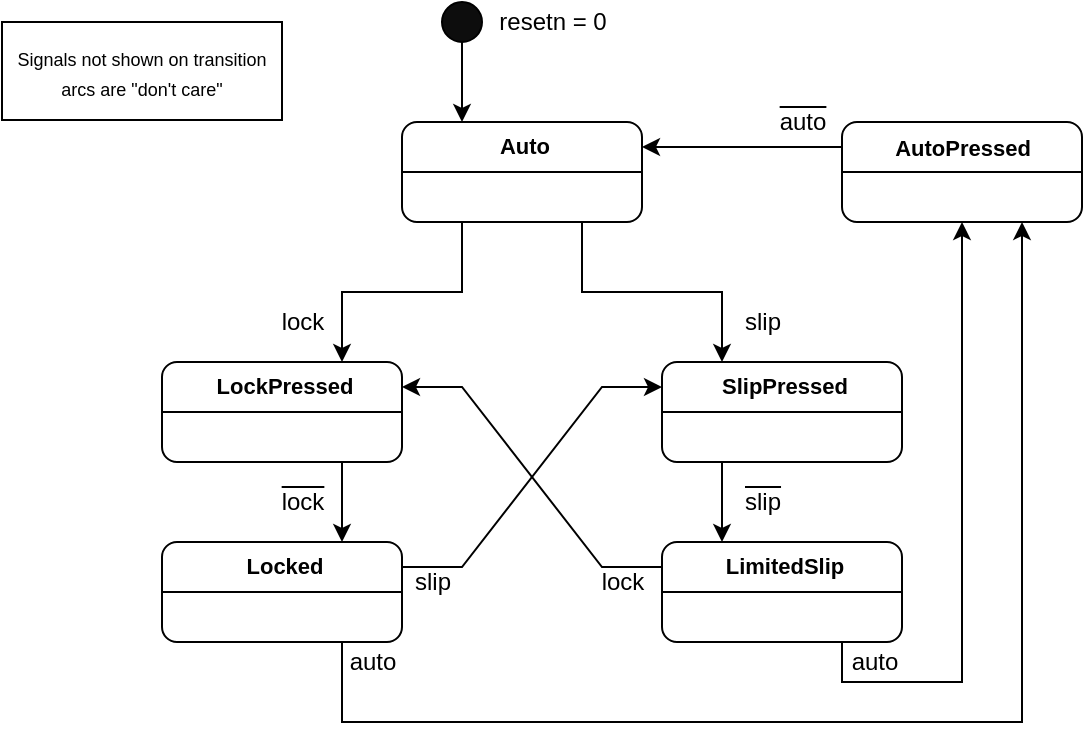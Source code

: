 <mxfile version="13.9.2" type="device"><diagram id="PhGVC1UR3A6P-jIMSH3a" name="Page-1"><mxGraphModel dx="1213" dy="403" grid="1" gridSize="10" guides="0" tooltips="1" connect="1" arrows="1" fold="1" page="0" pageScale="1" pageWidth="75" pageHeight="250" math="0" shadow="0"><root><mxCell id="0"/><mxCell id="1" parent="0"/><mxCell id="G6FSwMFYc_3NZ1l5y_Ww-38" value="" style="group" parent="1" vertex="1" connectable="0"><mxGeometry x="140.0" y="300" width="108" height="20" as="geometry"/></mxCell><mxCell id="G6FSwMFYc_3NZ1l5y_Ww-30" value="" style="ellipse;whiteSpace=wrap;html=1;aspect=fixed;fillColor=#0D0D0D;" parent="G6FSwMFYc_3NZ1l5y_Ww-38" vertex="1"><mxGeometry width="20" height="20" as="geometry"/></mxCell><mxCell id="G6FSwMFYc_3NZ1l5y_Ww-32" value="resetn = 0" style="text;html=1;align=center;verticalAlign=middle;resizable=0;points=[];autosize=1;" parent="G6FSwMFYc_3NZ1l5y_Ww-38" vertex="1"><mxGeometry x="20" width="70" height="20" as="geometry"/></mxCell><mxCell id="G6FSwMFYc_3NZ1l5y_Ww-52" value="&lt;font style=&quot;font-size: 9px&quot;&gt;Signals not shown on transition arcs are &quot;don't care&quot;&lt;br&gt;&lt;/font&gt;" style="rounded=0;whiteSpace=wrap;html=1;fillColor=#FFFFFF;align=center;verticalAlign=middle;horizontal=1;" parent="1" vertex="1"><mxGeometry x="-80" y="310" width="140" height="49" as="geometry"/></mxCell><mxCell id="JLuvkIBS-VyZb9ny5mqR-7" value="&lt;span style=&quot;text-decoration: overline&quot;&gt;auto&lt;br&gt;&lt;/span&gt;" style="text;align=center;verticalAlign=middle;resizable=0;points=[];autosize=1;html=1;" vertex="1" parent="1"><mxGeometry x="300" y="350" width="40" height="20" as="geometry"/></mxCell><mxCell id="JLuvkIBS-VyZb9ny5mqR-19" style="edgeStyle=orthogonalEdgeStyle;rounded=0;orthogonalLoop=1;jettySize=auto;html=1;exitX=0.75;exitY=1;exitDx=0;exitDy=0;entryX=0.25;entryY=0;entryDx=0;entryDy=0;" edge="1" parent="1" source="G6FSwMFYc_3NZ1l5y_Ww-2" target="JLuvkIBS-VyZb9ny5mqR-15"><mxGeometry relative="1" as="geometry"/></mxCell><mxCell id="JLuvkIBS-VyZb9ny5mqR-20" style="edgeStyle=orthogonalEdgeStyle;rounded=0;orthogonalLoop=1;jettySize=auto;html=1;exitX=0.25;exitY=1;exitDx=0;exitDy=0;entryX=0.75;entryY=0;entryDx=0;entryDy=0;" edge="1" parent="1" source="G6FSwMFYc_3NZ1l5y_Ww-2" target="JLuvkIBS-VyZb9ny5mqR-11"><mxGeometry relative="1" as="geometry"/></mxCell><mxCell id="G6FSwMFYc_3NZ1l5y_Ww-31" value="" style="endArrow=classic;html=1;exitX=0.5;exitY=1;exitDx=0;exitDy=0;entryX=0.25;entryY=0;entryDx=0;entryDy=0;" parent="1" source="G6FSwMFYc_3NZ1l5y_Ww-30" target="G6FSwMFYc_3NZ1l5y_Ww-2" edge="1"><mxGeometry width="50" height="50" relative="1" as="geometry"><mxPoint x="172.0" y="332" as="sourcePoint"/><mxPoint x="152.0" y="362" as="targetPoint"/></mxGeometry></mxCell><mxCell id="JLuvkIBS-VyZb9ny5mqR-24" value="" style="group" vertex="1" connectable="0" parent="1"><mxGeometry x="120" y="360" width="120" height="50" as="geometry"/></mxCell><mxCell id="G6FSwMFYc_3NZ1l5y_Ww-2" value="" style="rounded=1;whiteSpace=wrap;html=1;" parent="JLuvkIBS-VyZb9ny5mqR-24" vertex="1"><mxGeometry width="120" height="50" as="geometry"/></mxCell><mxCell id="G6FSwMFYc_3NZ1l5y_Ww-3" value="" style="endArrow=none;html=1;entryX=1;entryY=0.5;entryDx=0;entryDy=0;exitX=0;exitY=0.5;exitDx=0;exitDy=0;" parent="JLuvkIBS-VyZb9ny5mqR-24" source="G6FSwMFYc_3NZ1l5y_Ww-2" target="G6FSwMFYc_3NZ1l5y_Ww-2" edge="1"><mxGeometry width="50" height="50" as="geometry"><mxPoint x="50" y="70" as="sourcePoint"/><mxPoint x="100" y="20" as="targetPoint"/></mxGeometry></mxCell><mxCell id="G6FSwMFYc_3NZ1l5y_Ww-4" value="&lt;b&gt;&lt;font style=&quot;font-size: 11px&quot;&gt;Auto&lt;/font&gt;&lt;/b&gt;" style="text;html=1;align=center;verticalAlign=middle;resizable=0;points=[];autosize=1;" parent="JLuvkIBS-VyZb9ny5mqR-24" vertex="1"><mxGeometry x="41" y="2" width="40" height="20" as="geometry"/></mxCell><mxCell id="JLuvkIBS-VyZb9ny5mqR-25" value="" style="group" vertex="1" connectable="0" parent="1"><mxGeometry y="480" width="120" height="50" as="geometry"/></mxCell><mxCell id="JLuvkIBS-VyZb9ny5mqR-11" value="" style="rounded=1;whiteSpace=wrap;html=1;" vertex="1" parent="JLuvkIBS-VyZb9ny5mqR-25"><mxGeometry width="120" height="50" as="geometry"/></mxCell><mxCell id="JLuvkIBS-VyZb9ny5mqR-12" value="" style="endArrow=none;html=1;entryX=1;entryY=0.5;entryDx=0;entryDy=0;exitX=0;exitY=0.5;exitDx=0;exitDy=0;" edge="1" parent="JLuvkIBS-VyZb9ny5mqR-25" source="JLuvkIBS-VyZb9ny5mqR-11" target="JLuvkIBS-VyZb9ny5mqR-11"><mxGeometry width="50" height="50" as="geometry"><mxPoint x="50" y="70" as="sourcePoint"/><mxPoint x="100" y="20" as="targetPoint"/></mxGeometry></mxCell><mxCell id="JLuvkIBS-VyZb9ny5mqR-13" value="&lt;span style=&quot;font-size: 11px&quot;&gt;&lt;b&gt;LockPressed&lt;/b&gt;&lt;/span&gt;" style="text;html=1;align=center;verticalAlign=middle;resizable=0;points=[];autosize=1;" vertex="1" parent="JLuvkIBS-VyZb9ny5mqR-25"><mxGeometry x="21" y="2" width="80" height="20" as="geometry"/></mxCell><mxCell id="JLuvkIBS-VyZb9ny5mqR-26" value="" style="group" vertex="1" connectable="0" parent="1"><mxGeometry x="250" y="480" width="120" height="50" as="geometry"/></mxCell><mxCell id="JLuvkIBS-VyZb9ny5mqR-15" value="" style="rounded=1;whiteSpace=wrap;html=1;" vertex="1" parent="JLuvkIBS-VyZb9ny5mqR-26"><mxGeometry width="120" height="50" as="geometry"/></mxCell><mxCell id="JLuvkIBS-VyZb9ny5mqR-16" value="" style="endArrow=none;html=1;entryX=1;entryY=0.5;entryDx=0;entryDy=0;exitX=0;exitY=0.5;exitDx=0;exitDy=0;" edge="1" parent="JLuvkIBS-VyZb9ny5mqR-26" source="JLuvkIBS-VyZb9ny5mqR-15" target="JLuvkIBS-VyZb9ny5mqR-15"><mxGeometry width="50" height="50" as="geometry"><mxPoint x="50" y="70" as="sourcePoint"/><mxPoint x="100" y="20" as="targetPoint"/></mxGeometry></mxCell><mxCell id="JLuvkIBS-VyZb9ny5mqR-17" value="&lt;span style=&quot;font-size: 11px&quot;&gt;&lt;b&gt;SlipPressed&lt;/b&gt;&lt;/span&gt;" style="text;html=1;align=center;verticalAlign=middle;resizable=0;points=[];autosize=1;" vertex="1" parent="JLuvkIBS-VyZb9ny5mqR-26"><mxGeometry x="21" y="2" width="80" height="20" as="geometry"/></mxCell><mxCell id="JLuvkIBS-VyZb9ny5mqR-28" value="" style="group" vertex="1" connectable="0" parent="1"><mxGeometry x="250" y="570" width="120" height="50" as="geometry"/></mxCell><mxCell id="JLuvkIBS-VyZb9ny5mqR-29" value="" style="rounded=1;whiteSpace=wrap;html=1;" vertex="1" parent="JLuvkIBS-VyZb9ny5mqR-28"><mxGeometry width="120" height="50" as="geometry"/></mxCell><mxCell id="JLuvkIBS-VyZb9ny5mqR-30" value="" style="endArrow=none;html=1;entryX=1;entryY=0.5;entryDx=0;entryDy=0;exitX=0;exitY=0.5;exitDx=0;exitDy=0;" edge="1" parent="JLuvkIBS-VyZb9ny5mqR-28" source="JLuvkIBS-VyZb9ny5mqR-29" target="JLuvkIBS-VyZb9ny5mqR-29"><mxGeometry width="50" height="50" as="geometry"><mxPoint x="50" y="70" as="sourcePoint"/><mxPoint x="100" y="20" as="targetPoint"/></mxGeometry></mxCell><mxCell id="JLuvkIBS-VyZb9ny5mqR-31" value="&lt;span style=&quot;font-size: 11px&quot;&gt;&lt;b&gt;LimitedSlip&lt;/b&gt;&lt;/span&gt;" style="text;html=1;align=center;verticalAlign=middle;resizable=0;points=[];autosize=1;" vertex="1" parent="JLuvkIBS-VyZb9ny5mqR-28"><mxGeometry x="26" y="2" width="70" height="20" as="geometry"/></mxCell><mxCell id="JLuvkIBS-VyZb9ny5mqR-36" value="" style="group" vertex="1" connectable="0" parent="1"><mxGeometry y="570" width="121" height="50" as="geometry"/></mxCell><mxCell id="JLuvkIBS-VyZb9ny5mqR-37" value="" style="rounded=1;whiteSpace=wrap;html=1;" vertex="1" parent="JLuvkIBS-VyZb9ny5mqR-36"><mxGeometry width="120" height="50" as="geometry"/></mxCell><mxCell id="JLuvkIBS-VyZb9ny5mqR-38" value="" style="endArrow=none;html=1;entryX=1;entryY=0.5;entryDx=0;entryDy=0;exitX=0;exitY=0.5;exitDx=0;exitDy=0;" edge="1" parent="JLuvkIBS-VyZb9ny5mqR-36" source="JLuvkIBS-VyZb9ny5mqR-37" target="JLuvkIBS-VyZb9ny5mqR-37"><mxGeometry width="50" height="50" as="geometry"><mxPoint x="50" y="70" as="sourcePoint"/><mxPoint x="100" y="20" as="targetPoint"/></mxGeometry></mxCell><mxCell id="JLuvkIBS-VyZb9ny5mqR-39" value="&lt;span style=&quot;font-size: 11px&quot;&gt;&lt;b&gt;Locked&lt;/b&gt;&lt;/span&gt;" style="text;html=1;align=center;verticalAlign=middle;resizable=0;points=[];autosize=1;" vertex="1" parent="JLuvkIBS-VyZb9ny5mqR-36"><mxGeometry x="36" y="2" width="50" height="20" as="geometry"/></mxCell><mxCell id="JLuvkIBS-VyZb9ny5mqR-40" style="edgeStyle=orthogonalEdgeStyle;rounded=0;orthogonalLoop=1;jettySize=auto;html=1;exitX=0.25;exitY=1;exitDx=0;exitDy=0;entryX=0.25;entryY=0;entryDx=0;entryDy=0;" edge="1" parent="1" source="JLuvkIBS-VyZb9ny5mqR-15" target="JLuvkIBS-VyZb9ny5mqR-29"><mxGeometry relative="1" as="geometry"/></mxCell><mxCell id="JLuvkIBS-VyZb9ny5mqR-42" style="edgeStyle=orthogonalEdgeStyle;rounded=0;orthogonalLoop=1;jettySize=auto;html=1;exitX=0.75;exitY=1;exitDx=0;exitDy=0;entryX=0.75;entryY=0;entryDx=0;entryDy=0;" edge="1" parent="1" source="JLuvkIBS-VyZb9ny5mqR-11" target="JLuvkIBS-VyZb9ny5mqR-37"><mxGeometry relative="1" as="geometry"/></mxCell><mxCell id="JLuvkIBS-VyZb9ny5mqR-43" value="&lt;span style=&quot;text-decoration: overline&quot;&gt;lock&lt;br&gt;&lt;/span&gt;" style="text;align=center;verticalAlign=middle;resizable=0;points=[];autosize=1;html=1;" vertex="1" parent="1"><mxGeometry x="50" y="540" width="40" height="20" as="geometry"/></mxCell><mxCell id="JLuvkIBS-VyZb9ny5mqR-44" value="lock" style="text;html=1;align=center;verticalAlign=middle;resizable=0;points=[];autosize=1;" vertex="1" parent="1"><mxGeometry x="50" y="450" width="40" height="20" as="geometry"/></mxCell><mxCell id="JLuvkIBS-VyZb9ny5mqR-45" value="slip" style="text;html=1;align=center;verticalAlign=middle;resizable=0;points=[];autosize=1;" vertex="1" parent="1"><mxGeometry x="285" y="450" width="30" height="20" as="geometry"/></mxCell><mxCell id="JLuvkIBS-VyZb9ny5mqR-46" value="&lt;span style=&quot;text-decoration: overline&quot;&gt;slip&lt;br&gt;&lt;/span&gt;" style="text;align=center;verticalAlign=middle;resizable=0;points=[];autosize=1;html=1;" vertex="1" parent="1"><mxGeometry x="285" y="540" width="30" height="20" as="geometry"/></mxCell><mxCell id="JLuvkIBS-VyZb9ny5mqR-52" value="lock" style="text;html=1;align=center;verticalAlign=middle;resizable=0;points=[];autosize=1;" vertex="1" parent="1"><mxGeometry x="210" y="580" width="40" height="20" as="geometry"/></mxCell><mxCell id="JLuvkIBS-VyZb9ny5mqR-53" value="slip" style="text;html=1;align=center;verticalAlign=middle;resizable=0;points=[];autosize=1;" vertex="1" parent="1"><mxGeometry x="120" y="580" width="30" height="20" as="geometry"/></mxCell><mxCell id="JLuvkIBS-VyZb9ny5mqR-54" style="edgeStyle=entityRelationEdgeStyle;rounded=0;orthogonalLoop=1;jettySize=auto;html=1;exitX=0;exitY=0.25;exitDx=0;exitDy=0;entryX=1;entryY=0.25;entryDx=0;entryDy=0;" edge="1" parent="1" source="JLuvkIBS-VyZb9ny5mqR-29" target="JLuvkIBS-VyZb9ny5mqR-11"><mxGeometry relative="1" as="geometry"/></mxCell><mxCell id="JLuvkIBS-VyZb9ny5mqR-55" style="edgeStyle=entityRelationEdgeStyle;rounded=0;orthogonalLoop=1;jettySize=auto;html=1;exitX=1;exitY=0.25;exitDx=0;exitDy=0;entryX=0;entryY=0.25;entryDx=0;entryDy=0;" edge="1" parent="1" source="JLuvkIBS-VyZb9ny5mqR-37" target="JLuvkIBS-VyZb9ny5mqR-15"><mxGeometry relative="1" as="geometry"/></mxCell><mxCell id="JLuvkIBS-VyZb9ny5mqR-56" value="" style="group" vertex="1" connectable="0" parent="1"><mxGeometry x="340" y="360" width="120" height="50" as="geometry"/></mxCell><mxCell id="JLuvkIBS-VyZb9ny5mqR-2" value="" style="rounded=1;whiteSpace=wrap;html=1;" vertex="1" parent="JLuvkIBS-VyZb9ny5mqR-56"><mxGeometry width="120" height="50" as="geometry"/></mxCell><mxCell id="JLuvkIBS-VyZb9ny5mqR-3" value="" style="endArrow=none;html=1;entryX=1;entryY=0.5;entryDx=0;entryDy=0;exitX=0;exitY=0.5;exitDx=0;exitDy=0;" edge="1" parent="JLuvkIBS-VyZb9ny5mqR-56" source="JLuvkIBS-VyZb9ny5mqR-2" target="JLuvkIBS-VyZb9ny5mqR-2"><mxGeometry width="50" height="50" as="geometry"><mxPoint x="50" y="70" as="sourcePoint"/><mxPoint x="100" y="20" as="targetPoint"/></mxGeometry></mxCell><mxCell id="JLuvkIBS-VyZb9ny5mqR-4" value="&lt;b&gt;&lt;font style=&quot;font-size: 11px&quot;&gt;AutoPressed&lt;/font&gt;&lt;/b&gt;" style="text;html=1;align=center;verticalAlign=middle;resizable=0;points=[];autosize=1;" vertex="1" parent="JLuvkIBS-VyZb9ny5mqR-56"><mxGeometry x="20.03" y="3" width="80" height="20" as="geometry"/></mxCell><mxCell id="JLuvkIBS-VyZb9ny5mqR-57" style="edgeStyle=orthogonalEdgeStyle;rounded=0;orthogonalLoop=1;jettySize=auto;html=1;exitX=0;exitY=0.25;exitDx=0;exitDy=0;entryX=1;entryY=0.25;entryDx=0;entryDy=0;" edge="1" parent="1" source="JLuvkIBS-VyZb9ny5mqR-2" target="G6FSwMFYc_3NZ1l5y_Ww-2"><mxGeometry relative="1" as="geometry"/></mxCell><mxCell id="JLuvkIBS-VyZb9ny5mqR-58" style="edgeStyle=orthogonalEdgeStyle;rounded=0;orthogonalLoop=1;jettySize=auto;html=1;exitX=0.75;exitY=1;exitDx=0;exitDy=0;entryX=0.75;entryY=1;entryDx=0;entryDy=0;" edge="1" parent="1" source="JLuvkIBS-VyZb9ny5mqR-37" target="JLuvkIBS-VyZb9ny5mqR-2"><mxGeometry relative="1" as="geometry"><Array as="points"><mxPoint x="90" y="660"/><mxPoint x="430" y="660"/></Array></mxGeometry></mxCell><mxCell id="JLuvkIBS-VyZb9ny5mqR-60" style="edgeStyle=orthogonalEdgeStyle;rounded=0;orthogonalLoop=1;jettySize=auto;html=1;exitX=0.75;exitY=1;exitDx=0;exitDy=0;entryX=0.5;entryY=1;entryDx=0;entryDy=0;" edge="1" parent="1" source="JLuvkIBS-VyZb9ny5mqR-29" target="JLuvkIBS-VyZb9ny5mqR-2"><mxGeometry relative="1" as="geometry"/></mxCell><mxCell id="JLuvkIBS-VyZb9ny5mqR-61" value="auto" style="text;html=1;align=center;verticalAlign=middle;resizable=0;points=[];autosize=1;" vertex="1" parent="1"><mxGeometry x="85" y="620" width="40" height="20" as="geometry"/></mxCell><mxCell id="JLuvkIBS-VyZb9ny5mqR-62" value="auto" style="text;html=1;align=center;verticalAlign=middle;resizable=0;points=[];autosize=1;" vertex="1" parent="1"><mxGeometry x="336" y="620" width="40" height="20" as="geometry"/></mxCell></root></mxGraphModel></diagram></mxfile>
